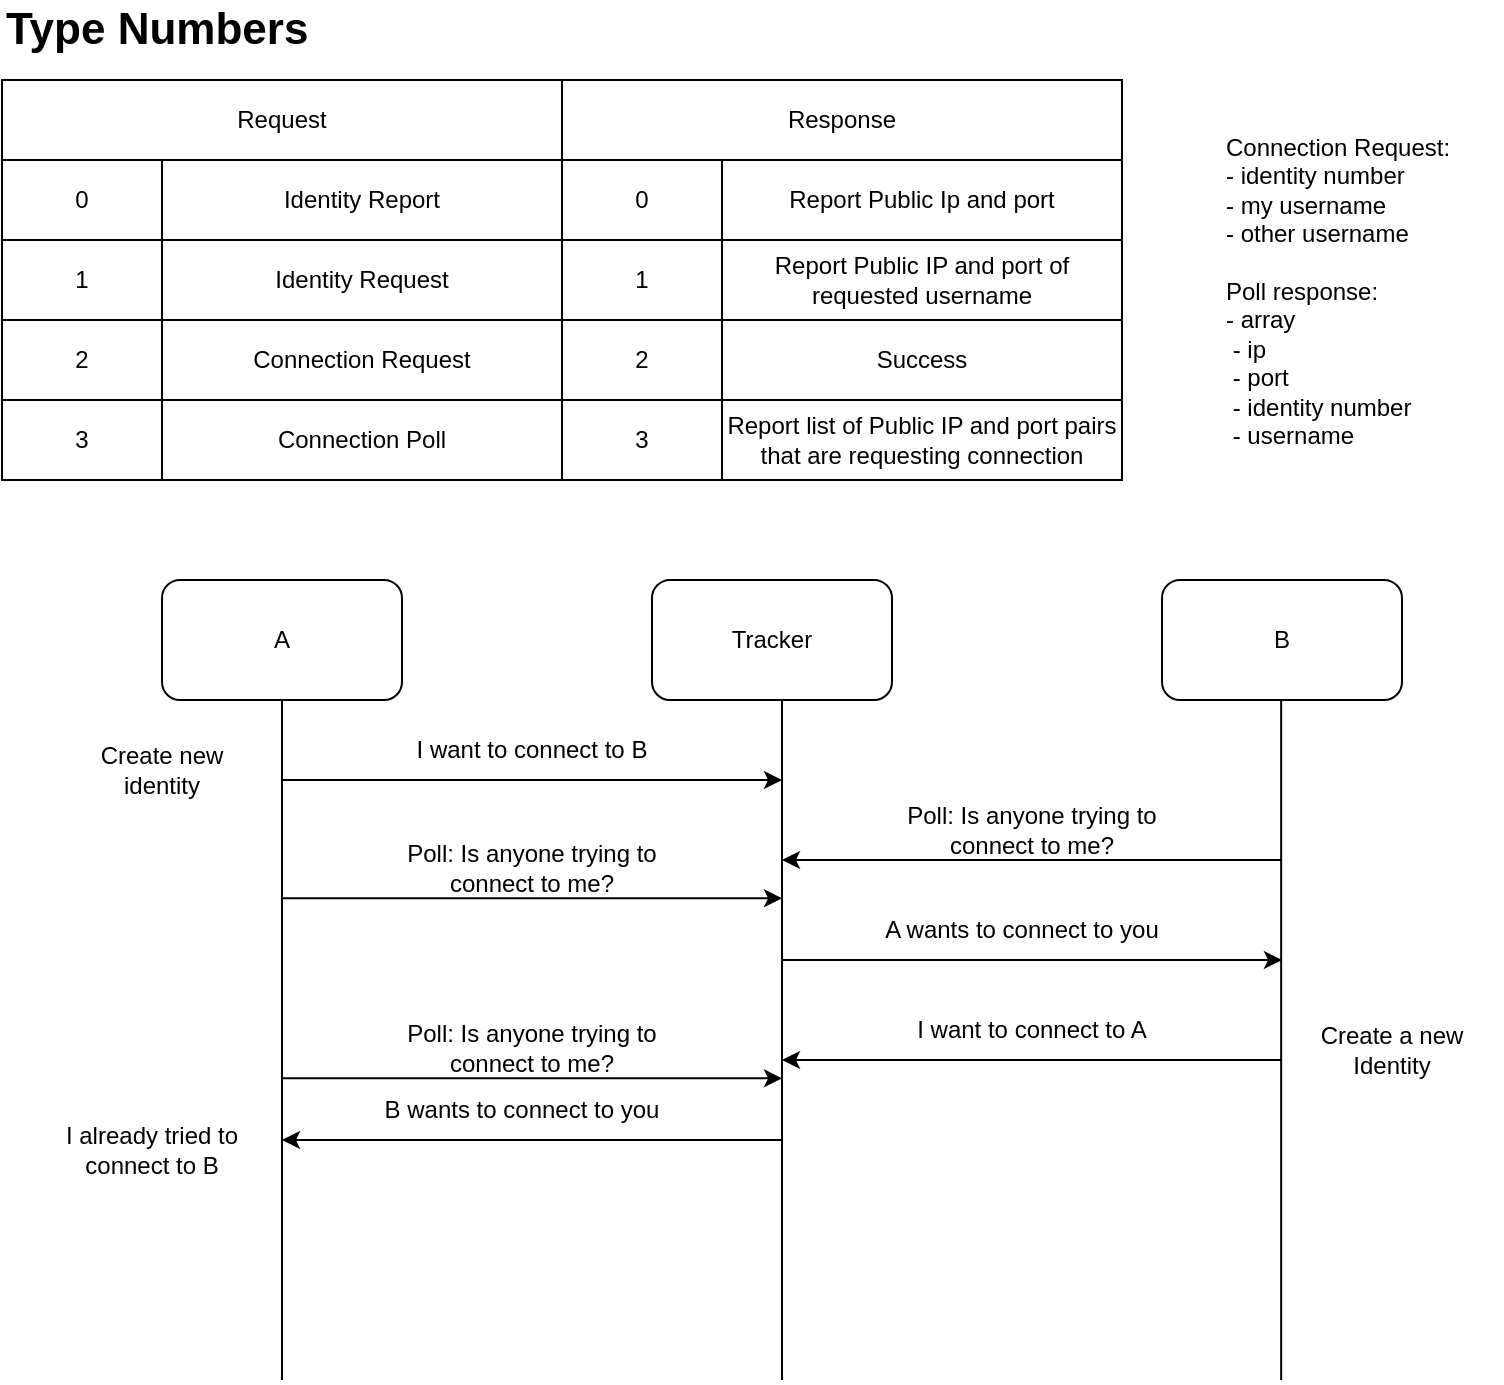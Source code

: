 <mxfile version="15.8.8" type="github" pages="2">
  <diagram id="IKjqVOgxeg2wQAaVnLiK" name="Server Link Packet Structure">
    <mxGraphModel dx="677" dy="380" grid="1" gridSize="10" guides="1" tooltips="1" connect="1" arrows="1" fold="1" page="1" pageScale="1" pageWidth="850" pageHeight="1100" math="0" shadow="0">
      <root>
        <mxCell id="sJ-mI_hsvMh35UI8rQKV-0" />
        <mxCell id="sJ-mI_hsvMh35UI8rQKV-1" parent="sJ-mI_hsvMh35UI8rQKV-0" />
        <mxCell id="sJ-mI_hsvMh35UI8rQKV-15" value="0" style="rounded=0;whiteSpace=wrap;html=1;align=center;verticalAlign=middle;" parent="sJ-mI_hsvMh35UI8rQKV-1" vertex="1">
          <mxGeometry x="40" y="120" width="80" height="40" as="geometry" />
        </mxCell>
        <mxCell id="sJ-mI_hsvMh35UI8rQKV-16" value="Identity Report" style="rounded=0;whiteSpace=wrap;html=1;align=center;verticalAlign=middle;" parent="sJ-mI_hsvMh35UI8rQKV-1" vertex="1">
          <mxGeometry x="120" y="120" width="200" height="40" as="geometry" />
        </mxCell>
        <mxCell id="sJ-mI_hsvMh35UI8rQKV-17" value="1" style="rounded=0;whiteSpace=wrap;html=1;align=center;verticalAlign=middle;" parent="sJ-mI_hsvMh35UI8rQKV-1" vertex="1">
          <mxGeometry x="40" y="160" width="80" height="40" as="geometry" />
        </mxCell>
        <mxCell id="sJ-mI_hsvMh35UI8rQKV-18" value="Identity Request" style="rounded=0;whiteSpace=wrap;html=1;align=center;verticalAlign=middle;" parent="sJ-mI_hsvMh35UI8rQKV-1" vertex="1">
          <mxGeometry x="120" y="160" width="200" height="40" as="geometry" />
        </mxCell>
        <mxCell id="sJ-mI_hsvMh35UI8rQKV-19" value="0" style="rounded=0;whiteSpace=wrap;html=1;align=center;verticalAlign=middle;" parent="sJ-mI_hsvMh35UI8rQKV-1" vertex="1">
          <mxGeometry x="320" y="120" width="80" height="40" as="geometry" />
        </mxCell>
        <mxCell id="sJ-mI_hsvMh35UI8rQKV-20" value="Report Public Ip and port" style="rounded=0;whiteSpace=wrap;html=1;align=center;verticalAlign=middle;" parent="sJ-mI_hsvMh35UI8rQKV-1" vertex="1">
          <mxGeometry x="400" y="120" width="200" height="40" as="geometry" />
        </mxCell>
        <mxCell id="sJ-mI_hsvMh35UI8rQKV-23" value="1" style="rounded=0;whiteSpace=wrap;html=1;align=center;verticalAlign=middle;" parent="sJ-mI_hsvMh35UI8rQKV-1" vertex="1">
          <mxGeometry x="320" y="160" width="80" height="40" as="geometry" />
        </mxCell>
        <mxCell id="sJ-mI_hsvMh35UI8rQKV-24" value="Report Public IP and port of requested username" style="rounded=0;whiteSpace=wrap;html=1;align=center;verticalAlign=middle;" parent="sJ-mI_hsvMh35UI8rQKV-1" vertex="1">
          <mxGeometry x="400" y="160" width="200" height="40" as="geometry" />
        </mxCell>
        <mxCell id="sJ-mI_hsvMh35UI8rQKV-26" value="Type Numbers" style="text;html=1;strokeColor=none;fillColor=none;align=left;verticalAlign=middle;whiteSpace=wrap;rounded=0;fontSize=22;fontStyle=1" parent="sJ-mI_hsvMh35UI8rQKV-1" vertex="1">
          <mxGeometry x="40" y="40" width="220" height="30" as="geometry" />
        </mxCell>
        <mxCell id="QHLo0AknbR9kDvrQwXr--0" value="Request" style="rounded=0;whiteSpace=wrap;html=1;align=center;verticalAlign=middle;" parent="sJ-mI_hsvMh35UI8rQKV-1" vertex="1">
          <mxGeometry x="40" y="80" width="280" height="40" as="geometry" />
        </mxCell>
        <mxCell id="QHLo0AknbR9kDvrQwXr--1" value="Response" style="rounded=0;whiteSpace=wrap;html=1;align=center;verticalAlign=middle;" parent="sJ-mI_hsvMh35UI8rQKV-1" vertex="1">
          <mxGeometry x="320" y="80" width="280" height="40" as="geometry" />
        </mxCell>
        <mxCell id="QHLo0AknbR9kDvrQwXr--2" value="2" style="rounded=0;whiteSpace=wrap;html=1;align=center;verticalAlign=middle;" parent="sJ-mI_hsvMh35UI8rQKV-1" vertex="1">
          <mxGeometry x="40" y="200" width="80" height="40" as="geometry" />
        </mxCell>
        <mxCell id="QHLo0AknbR9kDvrQwXr--3" value="Connection Request" style="rounded=0;whiteSpace=wrap;html=1;align=center;verticalAlign=middle;" parent="sJ-mI_hsvMh35UI8rQKV-1" vertex="1">
          <mxGeometry x="120" y="200" width="200" height="40" as="geometry" />
        </mxCell>
        <mxCell id="QHLo0AknbR9kDvrQwXr--4" value="2" style="rounded=0;whiteSpace=wrap;html=1;align=center;verticalAlign=middle;" parent="sJ-mI_hsvMh35UI8rQKV-1" vertex="1">
          <mxGeometry x="320" y="200" width="80" height="40" as="geometry" />
        </mxCell>
        <mxCell id="QHLo0AknbR9kDvrQwXr--5" value="Success" style="rounded=0;whiteSpace=wrap;html=1;align=center;verticalAlign=middle;" parent="sJ-mI_hsvMh35UI8rQKV-1" vertex="1">
          <mxGeometry x="400" y="200" width="200" height="40" as="geometry" />
        </mxCell>
        <mxCell id="QHLo0AknbR9kDvrQwXr--6" value="3" style="rounded=0;whiteSpace=wrap;html=1;align=center;verticalAlign=middle;" parent="sJ-mI_hsvMh35UI8rQKV-1" vertex="1">
          <mxGeometry x="40" y="240" width="80" height="40" as="geometry" />
        </mxCell>
        <mxCell id="QHLo0AknbR9kDvrQwXr--7" value="Connection Poll" style="rounded=0;whiteSpace=wrap;html=1;align=center;verticalAlign=middle;" parent="sJ-mI_hsvMh35UI8rQKV-1" vertex="1">
          <mxGeometry x="120" y="240" width="200" height="40" as="geometry" />
        </mxCell>
        <mxCell id="QHLo0AknbR9kDvrQwXr--8" value="3" style="rounded=0;whiteSpace=wrap;html=1;align=center;verticalAlign=middle;" parent="sJ-mI_hsvMh35UI8rQKV-1" vertex="1">
          <mxGeometry x="320" y="240" width="80" height="40" as="geometry" />
        </mxCell>
        <mxCell id="QHLo0AknbR9kDvrQwXr--9" value="Report list of Public IP and port pairs that are requesting connection" style="rounded=0;whiteSpace=wrap;html=1;align=center;verticalAlign=middle;" parent="sJ-mI_hsvMh35UI8rQKV-1" vertex="1">
          <mxGeometry x="400" y="240" width="200" height="40" as="geometry" />
        </mxCell>
        <mxCell id="QHLo0AknbR9kDvrQwXr--14" value="A" style="rounded=1;whiteSpace=wrap;html=1;" parent="sJ-mI_hsvMh35UI8rQKV-1" vertex="1">
          <mxGeometry x="120" y="330" width="120" height="60" as="geometry" />
        </mxCell>
        <mxCell id="QHLo0AknbR9kDvrQwXr--15" value="B" style="rounded=1;whiteSpace=wrap;html=1;" parent="sJ-mI_hsvMh35UI8rQKV-1" vertex="1">
          <mxGeometry x="620" y="330" width="120" height="60" as="geometry" />
        </mxCell>
        <mxCell id="QHLo0AknbR9kDvrQwXr--16" value="Tracker" style="rounded=1;whiteSpace=wrap;html=1;" parent="sJ-mI_hsvMh35UI8rQKV-1" vertex="1">
          <mxGeometry x="365" y="330" width="120" height="60" as="geometry" />
        </mxCell>
        <mxCell id="QHLo0AknbR9kDvrQwXr--17" value="" style="endArrow=none;html=1;rounded=0;entryX=0.5;entryY=1;entryDx=0;entryDy=0;" parent="sJ-mI_hsvMh35UI8rQKV-1" target="QHLo0AknbR9kDvrQwXr--14" edge="1">
          <mxGeometry width="50" height="50" relative="1" as="geometry">
            <mxPoint x="180" y="730" as="sourcePoint" />
            <mxPoint x="460" y="500" as="targetPoint" />
          </mxGeometry>
        </mxCell>
        <mxCell id="QHLo0AknbR9kDvrQwXr--18" value="" style="endArrow=none;html=1;rounded=0;entryX=0.5;entryY=1;entryDx=0;entryDy=0;" parent="sJ-mI_hsvMh35UI8rQKV-1" edge="1">
          <mxGeometry width="50" height="50" relative="1" as="geometry">
            <mxPoint x="430" y="730" as="sourcePoint" />
            <mxPoint x="430" y="390" as="targetPoint" />
          </mxGeometry>
        </mxCell>
        <mxCell id="QHLo0AknbR9kDvrQwXr--19" value="" style="endArrow=none;html=1;rounded=0;entryX=0.5;entryY=1;entryDx=0;entryDy=0;" parent="sJ-mI_hsvMh35UI8rQKV-1" edge="1">
          <mxGeometry width="50" height="50" relative="1" as="geometry">
            <mxPoint x="679.58" y="730" as="sourcePoint" />
            <mxPoint x="679.58" y="390" as="targetPoint" />
          </mxGeometry>
        </mxCell>
        <mxCell id="QHLo0AknbR9kDvrQwXr--20" value="" style="endArrow=classic;html=1;rounded=0;" parent="sJ-mI_hsvMh35UI8rQKV-1" edge="1">
          <mxGeometry width="50" height="50" relative="1" as="geometry">
            <mxPoint x="180" y="430" as="sourcePoint" />
            <mxPoint x="430" y="430" as="targetPoint" />
          </mxGeometry>
        </mxCell>
        <mxCell id="QHLo0AknbR9kDvrQwXr--22" value="I want to connect to B" style="text;html=1;strokeColor=none;fillColor=none;align=center;verticalAlign=middle;whiteSpace=wrap;rounded=0;" parent="sJ-mI_hsvMh35UI8rQKV-1" vertex="1">
          <mxGeometry x="220" y="400" width="170" height="30" as="geometry" />
        </mxCell>
        <mxCell id="QHLo0AknbR9kDvrQwXr--23" value="" style="endArrow=classic;html=1;rounded=0;" parent="sJ-mI_hsvMh35UI8rQKV-1" edge="1">
          <mxGeometry width="50" height="50" relative="1" as="geometry">
            <mxPoint x="680" y="470" as="sourcePoint" />
            <mxPoint x="430" y="470" as="targetPoint" />
          </mxGeometry>
        </mxCell>
        <mxCell id="QHLo0AknbR9kDvrQwXr--24" value="Poll: Is anyone trying to connect to me?" style="text;html=1;strokeColor=none;fillColor=none;align=center;verticalAlign=middle;whiteSpace=wrap;rounded=0;" parent="sJ-mI_hsvMh35UI8rQKV-1" vertex="1">
          <mxGeometry x="470" y="440" width="170" height="30" as="geometry" />
        </mxCell>
        <mxCell id="QHLo0AknbR9kDvrQwXr--25" value="" style="endArrow=classic;html=1;rounded=0;" parent="sJ-mI_hsvMh35UI8rQKV-1" edge="1">
          <mxGeometry width="50" height="50" relative="1" as="geometry">
            <mxPoint x="430" y="520" as="sourcePoint" />
            <mxPoint x="680" y="520" as="targetPoint" />
          </mxGeometry>
        </mxCell>
        <mxCell id="QHLo0AknbR9kDvrQwXr--26" value="A wants to connect to you" style="text;html=1;strokeColor=none;fillColor=none;align=center;verticalAlign=middle;whiteSpace=wrap;rounded=0;" parent="sJ-mI_hsvMh35UI8rQKV-1" vertex="1">
          <mxGeometry x="465" y="490" width="170" height="30" as="geometry" />
        </mxCell>
        <mxCell id="QHLo0AknbR9kDvrQwXr--29" value="" style="endArrow=classic;html=1;rounded=0;" parent="sJ-mI_hsvMh35UI8rQKV-1" edge="1">
          <mxGeometry width="50" height="50" relative="1" as="geometry">
            <mxPoint x="680" y="570" as="sourcePoint" />
            <mxPoint x="430" y="570" as="targetPoint" />
          </mxGeometry>
        </mxCell>
        <mxCell id="QHLo0AknbR9kDvrQwXr--30" value="I want to connect to A" style="text;html=1;strokeColor=none;fillColor=none;align=center;verticalAlign=middle;whiteSpace=wrap;rounded=0;" parent="sJ-mI_hsvMh35UI8rQKV-1" vertex="1">
          <mxGeometry x="470" y="540" width="170" height="30" as="geometry" />
        </mxCell>
        <mxCell id="QHLo0AknbR9kDvrQwXr--31" value="Create new identity" style="text;html=1;strokeColor=none;fillColor=none;align=center;verticalAlign=middle;whiteSpace=wrap;rounded=0;" parent="sJ-mI_hsvMh35UI8rQKV-1" vertex="1">
          <mxGeometry x="70" y="410" width="100" height="30" as="geometry" />
        </mxCell>
        <mxCell id="QHLo0AknbR9kDvrQwXr--32" value="Create a new Identity" style="text;html=1;strokeColor=none;fillColor=none;align=center;verticalAlign=middle;whiteSpace=wrap;rounded=0;" parent="sJ-mI_hsvMh35UI8rQKV-1" vertex="1">
          <mxGeometry x="680" y="550" width="110" height="30" as="geometry" />
        </mxCell>
        <mxCell id="QHLo0AknbR9kDvrQwXr--33" value="" style="endArrow=classic;html=1;rounded=0;" parent="sJ-mI_hsvMh35UI8rQKV-1" edge="1">
          <mxGeometry width="50" height="50" relative="1" as="geometry">
            <mxPoint x="430" y="610" as="sourcePoint" />
            <mxPoint x="180" y="610" as="targetPoint" />
          </mxGeometry>
        </mxCell>
        <mxCell id="QHLo0AknbR9kDvrQwXr--34" value="B wants to connect to you" style="text;html=1;strokeColor=none;fillColor=none;align=center;verticalAlign=middle;whiteSpace=wrap;rounded=0;" parent="sJ-mI_hsvMh35UI8rQKV-1" vertex="1">
          <mxGeometry x="215" y="580" width="170" height="30" as="geometry" />
        </mxCell>
        <mxCell id="QHLo0AknbR9kDvrQwXr--35" value="" style="endArrow=classic;html=1;rounded=0;" parent="sJ-mI_hsvMh35UI8rQKV-1" edge="1">
          <mxGeometry width="50" height="50" relative="1" as="geometry">
            <mxPoint x="180" y="579.17" as="sourcePoint" />
            <mxPoint x="430" y="579.17" as="targetPoint" />
          </mxGeometry>
        </mxCell>
        <mxCell id="QHLo0AknbR9kDvrQwXr--36" value="Poll: Is anyone trying to connect to me?" style="text;html=1;strokeColor=none;fillColor=none;align=center;verticalAlign=middle;whiteSpace=wrap;rounded=0;" parent="sJ-mI_hsvMh35UI8rQKV-1" vertex="1">
          <mxGeometry x="220" y="549.17" width="170" height="30" as="geometry" />
        </mxCell>
        <mxCell id="QHLo0AknbR9kDvrQwXr--37" value="" style="endArrow=classic;html=1;rounded=0;" parent="sJ-mI_hsvMh35UI8rQKV-1" edge="1">
          <mxGeometry width="50" height="50" relative="1" as="geometry">
            <mxPoint x="180" y="489.17" as="sourcePoint" />
            <mxPoint x="430" y="489.17" as="targetPoint" />
          </mxGeometry>
        </mxCell>
        <mxCell id="QHLo0AknbR9kDvrQwXr--38" value="Poll: Is anyone trying to connect to me?" style="text;html=1;strokeColor=none;fillColor=none;align=center;verticalAlign=middle;whiteSpace=wrap;rounded=0;" parent="sJ-mI_hsvMh35UI8rQKV-1" vertex="1">
          <mxGeometry x="220" y="459.17" width="170" height="30" as="geometry" />
        </mxCell>
        <mxCell id="QHLo0AknbR9kDvrQwXr--39" value="I already tried to connect to B" style="text;html=1;strokeColor=none;fillColor=none;align=center;verticalAlign=middle;whiteSpace=wrap;rounded=0;" parent="sJ-mI_hsvMh35UI8rQKV-1" vertex="1">
          <mxGeometry x="60" y="600" width="110" height="30" as="geometry" />
        </mxCell>
        <mxCell id="QHLo0AknbR9kDvrQwXr--40" value="Connection Request:&lt;br&gt;- identity number&lt;br&gt;- my username&lt;br&gt;- other username&lt;br&gt;&lt;br&gt;Poll response:&lt;br&gt;- array&lt;br&gt;&lt;span style=&quot;white-space: pre&quot;&gt; &lt;/span&gt;- ip&lt;br&gt;&lt;span style=&quot;white-space: pre&quot;&gt; &lt;/span&gt;- port&lt;br&gt;&lt;span style=&quot;white-space: pre&quot;&gt; &lt;/span&gt;- identity number&lt;br&gt;&lt;span style=&quot;white-space: pre&quot;&gt; &lt;/span&gt;- username" style="text;html=1;strokeColor=none;fillColor=none;align=left;verticalAlign=top;whiteSpace=wrap;rounded=0;" parent="sJ-mI_hsvMh35UI8rQKV-1" vertex="1">
          <mxGeometry x="650" y="100" width="140" height="150" as="geometry" />
        </mxCell>
      </root>
    </mxGraphModel>
  </diagram>
  <diagram id="Jb5kOYLrFFZNdn3lgStu" name="Connection Algorithm">
    <mxGraphModel dx="981" dy="550" grid="1" gridSize="10" guides="1" tooltips="1" connect="1" arrows="1" fold="1" page="1" pageScale="1" pageWidth="850" pageHeight="1100" math="0" shadow="0">
      <root>
        <mxCell id="LOqnOxIcrfnhqqUliYvZ-0" />
        <mxCell id="LOqnOxIcrfnhqqUliYvZ-1" parent="LOqnOxIcrfnhqqUliYvZ-0" />
        <mxCell id="LOqnOxIcrfnhqqUliYvZ-4" value="" style="edgeStyle=orthogonalEdgeStyle;rounded=0;orthogonalLoop=1;jettySize=auto;html=1;" edge="1" parent="LOqnOxIcrfnhqqUliYvZ-1" source="LOqnOxIcrfnhqqUliYvZ-2" target="LOqnOxIcrfnhqqUliYvZ-3">
          <mxGeometry relative="1" as="geometry" />
        </mxCell>
        <mxCell id="LOqnOxIcrfnhqqUliYvZ-2" value="Create new UDP Socket and assign identity number" style="rounded=0;whiteSpace=wrap;html=1;" vertex="1" parent="LOqnOxIcrfnhqqUliYvZ-1">
          <mxGeometry x="80" y="100" width="120" height="60" as="geometry" />
        </mxCell>
        <mxCell id="LOqnOxIcrfnhqqUliYvZ-6" value="" style="edgeStyle=orthogonalEdgeStyle;rounded=0;orthogonalLoop=1;jettySize=auto;html=1;" edge="1" parent="LOqnOxIcrfnhqqUliYvZ-1" source="LOqnOxIcrfnhqqUliYvZ-3" target="LOqnOxIcrfnhqqUliYvZ-5">
          <mxGeometry relative="1" as="geometry" />
        </mxCell>
        <mxCell id="LOqnOxIcrfnhqqUliYvZ-3" value="Create Initialized object" style="rounded=0;whiteSpace=wrap;html=1;" vertex="1" parent="LOqnOxIcrfnhqqUliYvZ-1">
          <mxGeometry x="80" y="220" width="120" height="60" as="geometry" />
        </mxCell>
        <mxCell id="LOqnOxIcrfnhqqUliYvZ-5" value="Add to Hashmap of Initialized objects" style="rounded=0;whiteSpace=wrap;html=1;" vertex="1" parent="LOqnOxIcrfnhqqUliYvZ-1">
          <mxGeometry x="80" y="340" width="120" height="60" as="geometry" />
        </mxCell>
        <mxCell id="LOqnOxIcrfnhqqUliYvZ-12" value="" style="edgeStyle=orthogonalEdgeStyle;rounded=0;orthogonalLoop=1;jettySize=auto;html=1;fontSize=22;" edge="1" parent="LOqnOxIcrfnhqqUliYvZ-1" source="LOqnOxIcrfnhqqUliYvZ-7" target="LOqnOxIcrfnhqqUliYvZ-11">
          <mxGeometry relative="1" as="geometry" />
        </mxCell>
        <mxCell id="LOqnOxIcrfnhqqUliYvZ-7" value="Poll for connections" style="rounded=0;whiteSpace=wrap;html=1;" vertex="1" parent="LOqnOxIcrfnhqqUliYvZ-1">
          <mxGeometry x="400" y="100" width="120" height="60" as="geometry" />
        </mxCell>
        <mxCell id="LOqnOxIcrfnhqqUliYvZ-8" value="A Thread would use Initialized objects to periodically send connection requests" style="text;html=1;strokeColor=none;fillColor=none;align=center;verticalAlign=middle;whiteSpace=wrap;rounded=0;" vertex="1" parent="LOqnOxIcrfnhqqUliYvZ-1">
          <mxGeometry x="45" y="450" width="190" height="30" as="geometry" />
        </mxCell>
        <mxCell id="LOqnOxIcrfnhqqUliYvZ-9" value="Connection Request" style="text;html=1;strokeColor=none;fillColor=none;align=left;verticalAlign=middle;whiteSpace=wrap;rounded=0;fontStyle=1;fontSize=22;" vertex="1" parent="LOqnOxIcrfnhqqUliYvZ-1">
          <mxGeometry x="40" y="50" width="260" height="30" as="geometry" />
        </mxCell>
        <mxCell id="LOqnOxIcrfnhqqUliYvZ-10" value="Connection Poll" style="text;html=1;strokeColor=none;fillColor=none;align=left;verticalAlign=middle;whiteSpace=wrap;rounded=0;fontStyle=1;fontSize=22;" vertex="1" parent="LOqnOxIcrfnhqqUliYvZ-1">
          <mxGeometry x="360" y="50" width="260" height="30" as="geometry" />
        </mxCell>
        <mxCell id="LOqnOxIcrfnhqqUliYvZ-14" value="" style="edgeStyle=orthogonalEdgeStyle;rounded=0;orthogonalLoop=1;jettySize=auto;html=1;fontSize=22;" edge="1" parent="LOqnOxIcrfnhqqUliYvZ-1" source="LOqnOxIcrfnhqqUliYvZ-11" target="LOqnOxIcrfnhqqUliYvZ-13">
          <mxGeometry relative="1" as="geometry" />
        </mxCell>
        <mxCell id="LOqnOxIcrfnhqqUliYvZ-11" value="Get response packet" style="rounded=0;whiteSpace=wrap;html=1;" vertex="1" parent="LOqnOxIcrfnhqqUliYvZ-1">
          <mxGeometry x="400" y="220" width="120" height="60" as="geometry" />
        </mxCell>
        <mxCell id="LOqnOxIcrfnhqqUliYvZ-13" value="For each connection request execute connection start" style="whiteSpace=wrap;html=1;rounded=0;" vertex="1" parent="LOqnOxIcrfnhqqUliYvZ-1">
          <mxGeometry x="400" y="340" width="120" height="60" as="geometry" />
        </mxCell>
        <mxCell id="LOqnOxIcrfnhqqUliYvZ-15" value="Connection Start" style="text;html=1;strokeColor=none;fillColor=none;align=left;verticalAlign=middle;whiteSpace=wrap;rounded=0;fontStyle=1;fontSize=22;" vertex="1" parent="LOqnOxIcrfnhqqUliYvZ-1">
          <mxGeometry x="640" y="50" width="260" height="30" as="geometry" />
        </mxCell>
        <mxCell id="LOqnOxIcrfnhqqUliYvZ-20" value="" style="edgeStyle=orthogonalEdgeStyle;rounded=0;orthogonalLoop=1;jettySize=auto;html=1;fontSize=12;" edge="1" parent="LOqnOxIcrfnhqqUliYvZ-1" source="LOqnOxIcrfnhqqUliYvZ-18" target="LOqnOxIcrfnhqqUliYvZ-19">
          <mxGeometry relative="1" as="geometry">
            <Array as="points">
              <mxPoint x="730" y="240" />
              <mxPoint x="730" y="240" />
            </Array>
          </mxGeometry>
        </mxCell>
        <mxCell id="LOqnOxIcrfnhqqUliYvZ-22" value="" style="edgeStyle=orthogonalEdgeStyle;rounded=0;orthogonalLoop=1;jettySize=auto;html=1;fontSize=12;entryX=0.5;entryY=0;entryDx=0;entryDy=0;" edge="1" parent="LOqnOxIcrfnhqqUliYvZ-1" source="LOqnOxIcrfnhqqUliYvZ-18" target="LOqnOxIcrfnhqqUliYvZ-23">
          <mxGeometry relative="1" as="geometry">
            <mxPoint x="830" y="140" as="targetPoint" />
          </mxGeometry>
        </mxCell>
        <mxCell id="LOqnOxIcrfnhqqUliYvZ-18" value="Is Connection Initialized already?" style="rhombus;whiteSpace=wrap;html=1;fontSize=12;" vertex="1" parent="LOqnOxIcrfnhqqUliYvZ-1">
          <mxGeometry x="690" y="100" width="80" height="80" as="geometry" />
        </mxCell>
        <mxCell id="LOqnOxIcrfnhqqUliYvZ-26" value="" style="edgeStyle=orthogonalEdgeStyle;rounded=0;orthogonalLoop=1;jettySize=auto;html=1;fontSize=12;" edge="1" parent="LOqnOxIcrfnhqqUliYvZ-1" source="LOqnOxIcrfnhqqUliYvZ-19" target="LOqnOxIcrfnhqqUliYvZ-25">
          <mxGeometry relative="1" as="geometry" />
        </mxCell>
        <mxCell id="LOqnOxIcrfnhqqUliYvZ-19" value="Get Initialized&amp;nbsp; object from Hashmap" style="whiteSpace=wrap;html=1;" vertex="1" parent="LOqnOxIcrfnhqqUliYvZ-1">
          <mxGeometry x="670" y="230" width="120" height="60" as="geometry" />
        </mxCell>
        <mxCell id="LOqnOxIcrfnhqqUliYvZ-27" style="edgeStyle=orthogonalEdgeStyle;rounded=0;orthogonalLoop=1;jettySize=auto;html=1;entryX=1;entryY=0.5;entryDx=0;entryDy=0;fontSize=12;" edge="1" parent="LOqnOxIcrfnhqqUliYvZ-1" source="LOqnOxIcrfnhqqUliYvZ-23" target="LOqnOxIcrfnhqqUliYvZ-19">
          <mxGeometry relative="1" as="geometry">
            <Array as="points">
              <mxPoint x="830" y="260" />
              <mxPoint x="830" y="260" />
            </Array>
          </mxGeometry>
        </mxCell>
        <mxCell id="LOqnOxIcrfnhqqUliYvZ-23" value="Send Connection request to Other peer" style="whiteSpace=wrap;html=1;" vertex="1" parent="LOqnOxIcrfnhqqUliYvZ-1">
          <mxGeometry x="830" y="230" width="120" height="60" as="geometry" />
        </mxCell>
        <mxCell id="LOqnOxIcrfnhqqUliYvZ-29" value="" style="edgeStyle=orthogonalEdgeStyle;rounded=0;orthogonalLoop=1;jettySize=auto;html=1;fontSize=12;" edge="1" parent="LOqnOxIcrfnhqqUliYvZ-1" source="LOqnOxIcrfnhqqUliYvZ-25" target="LOqnOxIcrfnhqqUliYvZ-28">
          <mxGeometry relative="1" as="geometry" />
        </mxCell>
        <mxCell id="LOqnOxIcrfnhqqUliYvZ-25" value="Start Handshake" style="whiteSpace=wrap;html=1;" vertex="1" parent="LOqnOxIcrfnhqqUliYvZ-1">
          <mxGeometry x="670" y="340" width="120" height="60" as="geometry" />
        </mxCell>
        <mxCell id="LOqnOxIcrfnhqqUliYvZ-33" value="" style="edgeStyle=orthogonalEdgeStyle;rounded=0;orthogonalLoop=1;jettySize=auto;html=1;fontSize=12;" edge="1" parent="LOqnOxIcrfnhqqUliYvZ-1" source="LOqnOxIcrfnhqqUliYvZ-28" target="LOqnOxIcrfnhqqUliYvZ-32">
          <mxGeometry relative="1" as="geometry" />
        </mxCell>
        <mxCell id="LOqnOxIcrfnhqqUliYvZ-36" value="" style="edgeStyle=orthogonalEdgeStyle;rounded=0;orthogonalLoop=1;jettySize=auto;html=1;fontSize=12;" edge="1" parent="LOqnOxIcrfnhqqUliYvZ-1" source="LOqnOxIcrfnhqqUliYvZ-28" target="LOqnOxIcrfnhqqUliYvZ-35">
          <mxGeometry relative="1" as="geometry" />
        </mxCell>
        <mxCell id="LOqnOxIcrfnhqqUliYvZ-28" value="Was Handshake Successful?" style="rhombus;whiteSpace=wrap;html=1;" vertex="1" parent="LOqnOxIcrfnhqqUliYvZ-1">
          <mxGeometry x="690" y="440" width="80" height="80" as="geometry" />
        </mxCell>
        <mxCell id="LOqnOxIcrfnhqqUliYvZ-30" value="Yes" style="text;html=1;strokeColor=none;fillColor=none;align=center;verticalAlign=middle;whiteSpace=wrap;rounded=0;fontSize=12;" vertex="1" parent="LOqnOxIcrfnhqqUliYvZ-1">
          <mxGeometry x="670" y="190" width="60" height="30" as="geometry" />
        </mxCell>
        <mxCell id="LOqnOxIcrfnhqqUliYvZ-31" value="No" style="text;html=1;strokeColor=none;fillColor=none;align=center;verticalAlign=middle;whiteSpace=wrap;rounded=0;fontSize=12;" vertex="1" parent="LOqnOxIcrfnhqqUliYvZ-1">
          <mxGeometry x="770" y="110" width="60" height="30" as="geometry" />
        </mxCell>
        <mxCell id="LOqnOxIcrfnhqqUliYvZ-32" value="Create connection request to other peer again" style="whiteSpace=wrap;html=1;" vertex="1" parent="LOqnOxIcrfnhqqUliYvZ-1">
          <mxGeometry x="830" y="450" width="120" height="60" as="geometry" />
        </mxCell>
        <mxCell id="LOqnOxIcrfnhqqUliYvZ-34" value="No" style="text;html=1;strokeColor=none;fillColor=none;align=center;verticalAlign=middle;whiteSpace=wrap;rounded=0;fontSize=12;" vertex="1" parent="LOqnOxIcrfnhqqUliYvZ-1">
          <mxGeometry x="770" y="450" width="60" height="30" as="geometry" />
        </mxCell>
        <mxCell id="LOqnOxIcrfnhqqUliYvZ-39" value="" style="edgeStyle=orthogonalEdgeStyle;rounded=0;orthogonalLoop=1;jettySize=auto;html=1;fontSize=12;" edge="1" parent="LOqnOxIcrfnhqqUliYvZ-1" source="LOqnOxIcrfnhqqUliYvZ-35" target="LOqnOxIcrfnhqqUliYvZ-38">
          <mxGeometry relative="1" as="geometry" />
        </mxCell>
        <mxCell id="LOqnOxIcrfnhqqUliYvZ-35" value="Send Other peer&#39;s username for verification" style="whiteSpace=wrap;html=1;" vertex="1" parent="LOqnOxIcrfnhqqUliYvZ-1">
          <mxGeometry x="670" y="570" width="120" height="60" as="geometry" />
        </mxCell>
        <mxCell id="LOqnOxIcrfnhqqUliYvZ-37" value="Yes" style="text;html=1;strokeColor=none;fillColor=none;align=center;verticalAlign=middle;whiteSpace=wrap;rounded=0;fontSize=12;" vertex="1" parent="LOqnOxIcrfnhqqUliYvZ-1">
          <mxGeometry x="670" y="520" width="60" height="30" as="geometry" />
        </mxCell>
        <mxCell id="LOqnOxIcrfnhqqUliYvZ-41" value="" style="edgeStyle=orthogonalEdgeStyle;rounded=0;orthogonalLoop=1;jettySize=auto;html=1;fontSize=12;" edge="1" parent="LOqnOxIcrfnhqqUliYvZ-1" source="LOqnOxIcrfnhqqUliYvZ-38" target="LOqnOxIcrfnhqqUliYvZ-40">
          <mxGeometry relative="1" as="geometry" />
        </mxCell>
        <mxCell id="LOqnOxIcrfnhqqUliYvZ-44" style="edgeStyle=orthogonalEdgeStyle;rounded=0;orthogonalLoop=1;jettySize=auto;html=1;entryX=0;entryY=0.5;entryDx=0;entryDy=0;fontSize=12;" edge="1" parent="LOqnOxIcrfnhqqUliYvZ-1" source="LOqnOxIcrfnhqqUliYvZ-38" target="LOqnOxIcrfnhqqUliYvZ-43">
          <mxGeometry relative="1" as="geometry" />
        </mxCell>
        <mxCell id="LOqnOxIcrfnhqqUliYvZ-38" value="Wait for other peer to send their username" style="whiteSpace=wrap;html=1;" vertex="1" parent="LOqnOxIcrfnhqqUliYvZ-1">
          <mxGeometry x="670" y="670" width="120" height="60" as="geometry" />
        </mxCell>
        <mxCell id="LOqnOxIcrfnhqqUliYvZ-42" style="edgeStyle=orthogonalEdgeStyle;rounded=0;orthogonalLoop=1;jettySize=auto;html=1;entryX=1;entryY=0.5;entryDx=0;entryDy=0;fontSize=12;" edge="1" parent="LOqnOxIcrfnhqqUliYvZ-1" source="LOqnOxIcrfnhqqUliYvZ-40" target="LOqnOxIcrfnhqqUliYvZ-32">
          <mxGeometry relative="1" as="geometry">
            <Array as="points">
              <mxPoint x="990" y="810" />
              <mxPoint x="990" y="480" />
            </Array>
          </mxGeometry>
        </mxCell>
        <mxCell id="LOqnOxIcrfnhqqUliYvZ-47" value="" style="edgeStyle=orthogonalEdgeStyle;rounded=0;orthogonalLoop=1;jettySize=auto;html=1;fontSize=12;" edge="1" parent="LOqnOxIcrfnhqqUliYvZ-1" source="LOqnOxIcrfnhqqUliYvZ-40" target="LOqnOxIcrfnhqqUliYvZ-46">
          <mxGeometry relative="1" as="geometry" />
        </mxCell>
        <mxCell id="LOqnOxIcrfnhqqUliYvZ-40" value="Is username correct?" style="rhombus;whiteSpace=wrap;html=1;" vertex="1" parent="LOqnOxIcrfnhqqUliYvZ-1">
          <mxGeometry x="690" y="770" width="80" height="80" as="geometry" />
        </mxCell>
        <mxCell id="LOqnOxIcrfnhqqUliYvZ-45" style="edgeStyle=orthogonalEdgeStyle;rounded=0;orthogonalLoop=1;jettySize=auto;html=1;entryX=0.5;entryY=1;entryDx=0;entryDy=0;fontSize=12;" edge="1" parent="LOqnOxIcrfnhqqUliYvZ-1" source="LOqnOxIcrfnhqqUliYvZ-43" target="LOqnOxIcrfnhqqUliYvZ-32">
          <mxGeometry relative="1" as="geometry" />
        </mxCell>
        <mxCell id="LOqnOxIcrfnhqqUliYvZ-43" value="Timeout" style="shape=parallelogram;perimeter=parallelogramPerimeter;whiteSpace=wrap;html=1;fixedSize=1;fontSize=12;" vertex="1" parent="LOqnOxIcrfnhqqUliYvZ-1">
          <mxGeometry x="830" y="670" width="120" height="60" as="geometry" />
        </mxCell>
        <mxCell id="LOqnOxIcrfnhqqUliYvZ-46" value="Create Peer object and return" style="whiteSpace=wrap;html=1;" vertex="1" parent="LOqnOxIcrfnhqqUliYvZ-1">
          <mxGeometry x="670" y="890" width="120" height="60" as="geometry" />
        </mxCell>
        <mxCell id="LOqnOxIcrfnhqqUliYvZ-48" value="Yes" style="text;html=1;strokeColor=none;fillColor=none;align=center;verticalAlign=middle;whiteSpace=wrap;rounded=0;fontSize=12;" vertex="1" parent="LOqnOxIcrfnhqqUliYvZ-1">
          <mxGeometry x="670" y="850" width="60" height="30" as="geometry" />
        </mxCell>
        <mxCell id="LOqnOxIcrfnhqqUliYvZ-49" value="No" style="text;html=1;strokeColor=none;fillColor=none;align=center;verticalAlign=middle;whiteSpace=wrap;rounded=0;fontSize=12;" vertex="1" parent="LOqnOxIcrfnhqqUliYvZ-1">
          <mxGeometry x="770" y="780" width="60" height="30" as="geometry" />
        </mxCell>
      </root>
    </mxGraphModel>
  </diagram>
</mxfile>
